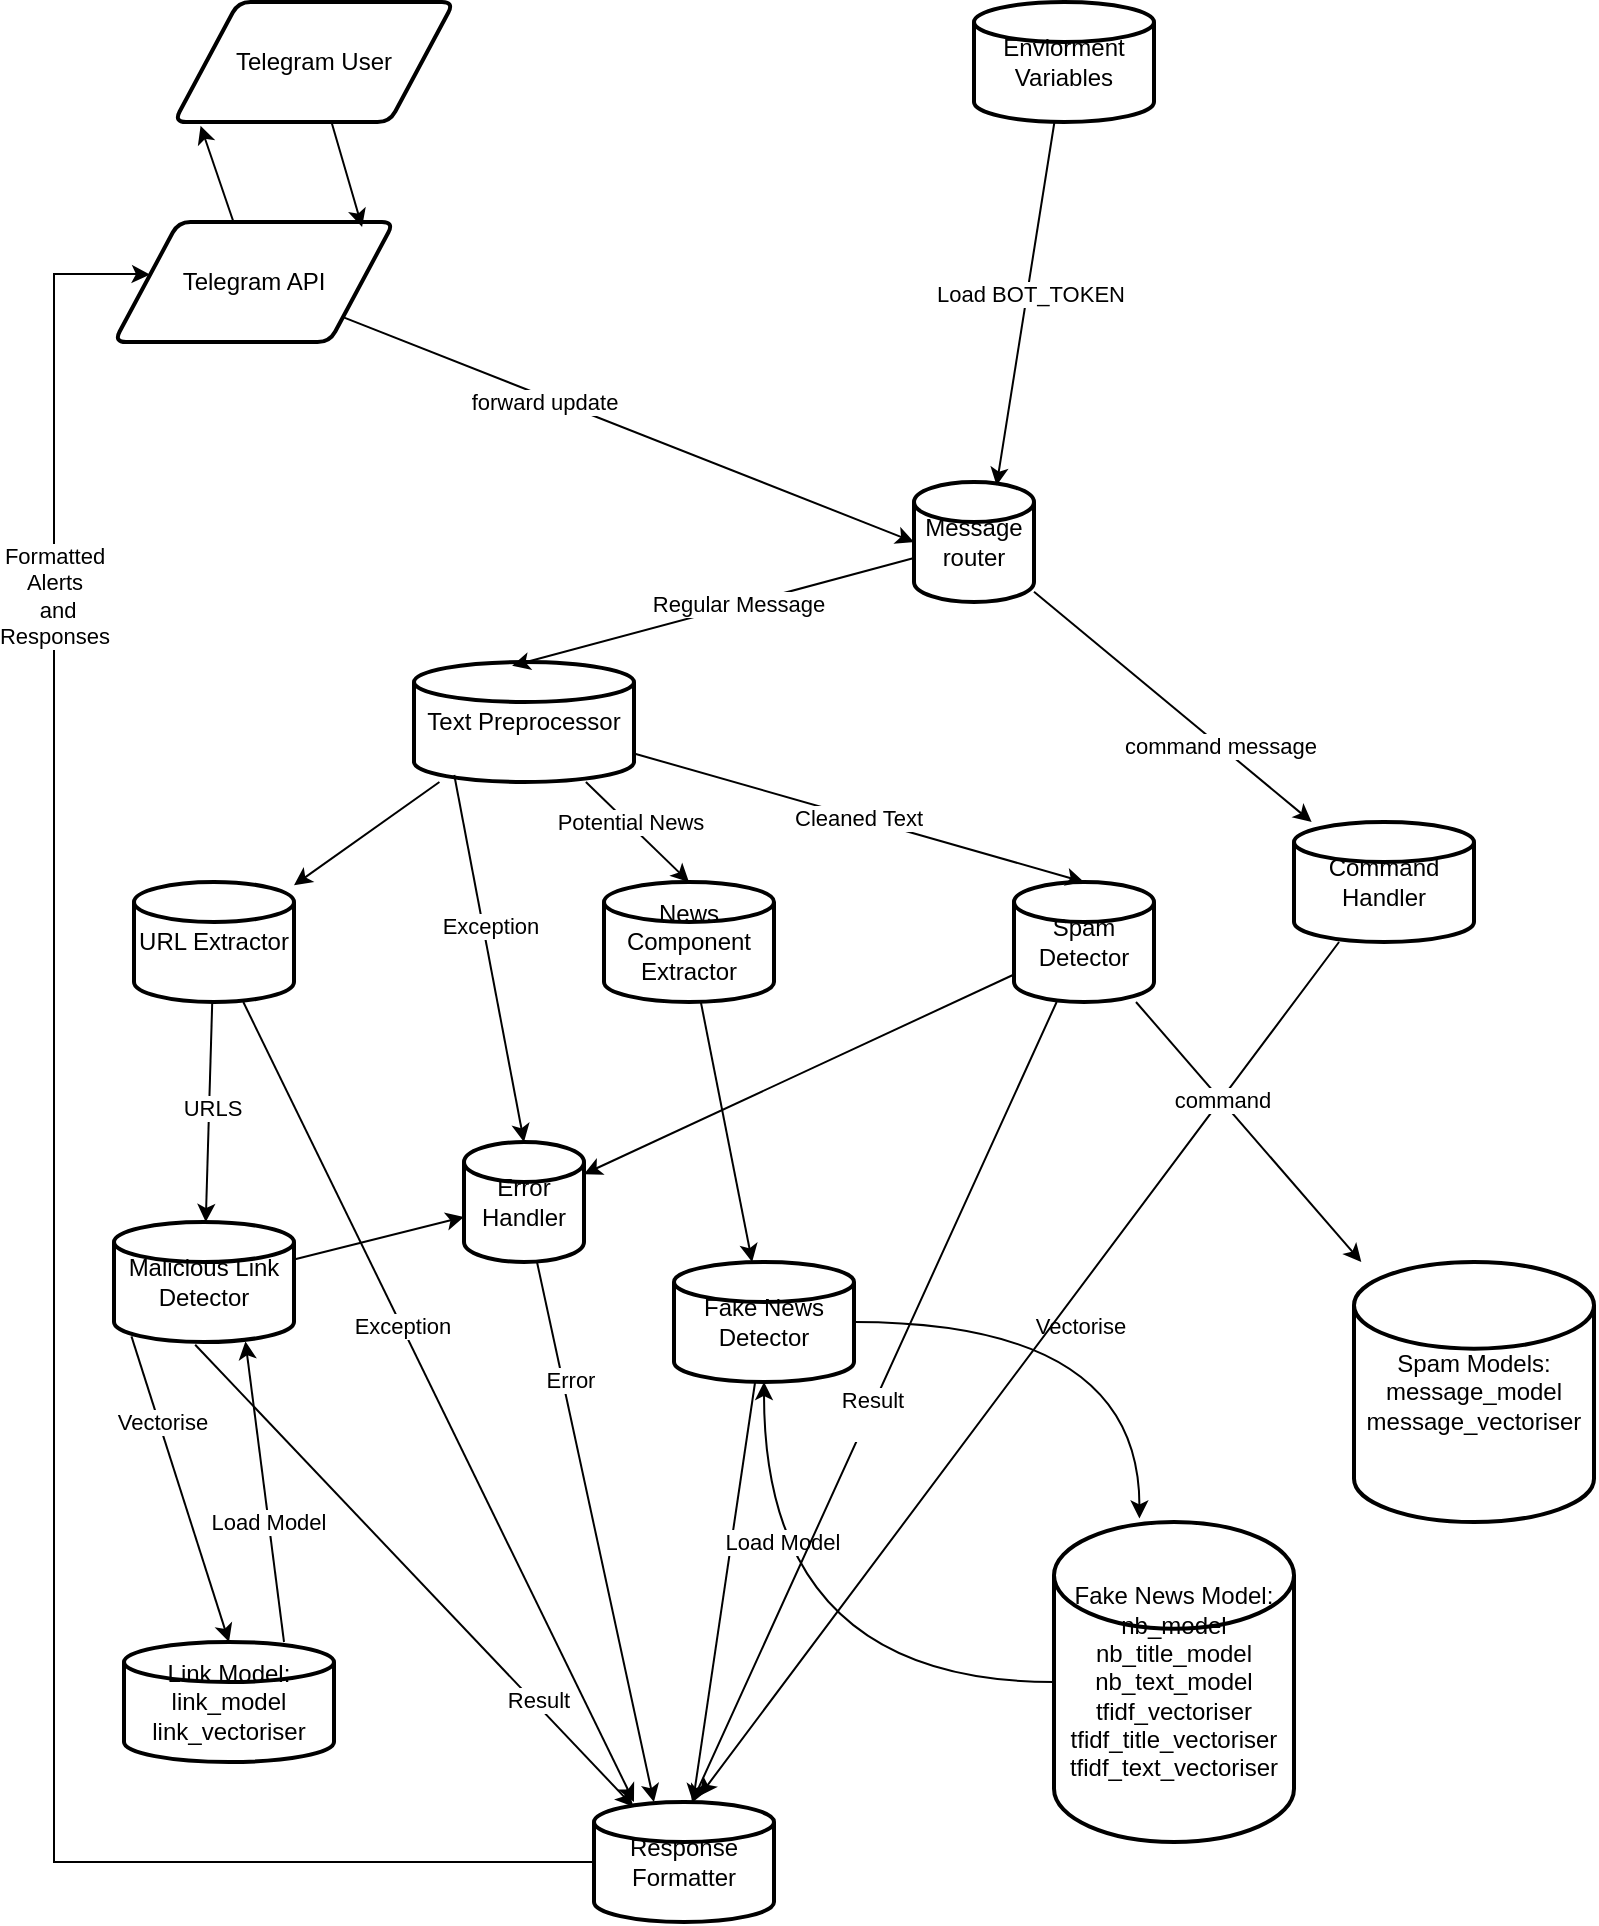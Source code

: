 <mxfile version="26.1.3">
  <diagram name="Page-1" id="yjBLFyxygMRbs6BB0mCO">
    <mxGraphModel dx="824" dy="1314" grid="1" gridSize="10" guides="1" tooltips="1" connect="1" arrows="1" fold="1" page="1" pageScale="1" pageWidth="850" pageHeight="1100" math="0" shadow="0">
      <root>
        <mxCell id="0" />
        <mxCell id="1" parent="0" />
        <mxCell id="bXbe4CzogIyvh0eKeRUK-1" value="&lt;div&gt;Spam Models:&lt;/div&gt;&lt;div&gt;message_model&lt;br&gt;message_vectoriser&lt;/div&gt;" style="strokeWidth=2;html=1;shape=mxgraph.flowchart.database;whiteSpace=wrap;" vertex="1" parent="1">
          <mxGeometry x="680" y="740" width="120" height="130" as="geometry" />
        </mxCell>
        <mxCell id="bXbe4CzogIyvh0eKeRUK-2" value="Telegram User" style="shape=parallelogram;html=1;strokeWidth=2;perimeter=parallelogramPerimeter;whiteSpace=wrap;rounded=1;arcSize=12;size=0.23;" vertex="1" parent="1">
          <mxGeometry x="90" y="110" width="140" height="60" as="geometry" />
        </mxCell>
        <mxCell id="bXbe4CzogIyvh0eKeRUK-19" style="rounded=0;orthogonalLoop=1;jettySize=auto;html=1;entryX=0.095;entryY=1.031;entryDx=0;entryDy=0;entryPerimeter=0;" edge="1" parent="1" source="bXbe4CzogIyvh0eKeRUK-3" target="bXbe4CzogIyvh0eKeRUK-2">
          <mxGeometry relative="1" as="geometry" />
        </mxCell>
        <mxCell id="bXbe4CzogIyvh0eKeRUK-3" value="Telegram API" style="shape=parallelogram;html=1;strokeWidth=2;perimeter=parallelogramPerimeter;whiteSpace=wrap;rounded=1;arcSize=12;size=0.23;" vertex="1" parent="1">
          <mxGeometry x="60" y="220" width="140" height="60" as="geometry" />
        </mxCell>
        <mxCell id="bXbe4CzogIyvh0eKeRUK-4" value="&lt;div&gt;Fake News Model:&lt;/div&gt;&lt;div&gt;nb_model&lt;br&gt;nb_title_model&lt;br&gt;nb_text_model&lt;/div&gt;&lt;div&gt;tfidf_vectoriser&lt;/div&gt;&lt;div&gt;tfidf_title_vectoriser&lt;/div&gt;&lt;div&gt;tfidf_text_vectoriser&lt;/div&gt;" style="strokeWidth=2;html=1;shape=mxgraph.flowchart.database;whiteSpace=wrap;" vertex="1" parent="1">
          <mxGeometry x="530" y="870" width="120" height="160" as="geometry" />
        </mxCell>
        <mxCell id="bXbe4CzogIyvh0eKeRUK-48" style="rounded=0;orthogonalLoop=1;jettySize=auto;html=1;" edge="1" parent="1" source="bXbe4CzogIyvh0eKeRUK-5" target="bXbe4CzogIyvh0eKeRUK-9">
          <mxGeometry relative="1" as="geometry" />
        </mxCell>
        <mxCell id="bXbe4CzogIyvh0eKeRUK-5" value="Fake News Detector" style="strokeWidth=2;html=1;shape=mxgraph.flowchart.database;whiteSpace=wrap;" vertex="1" parent="1">
          <mxGeometry x="340" y="740" width="90" height="60" as="geometry" />
        </mxCell>
        <mxCell id="bXbe4CzogIyvh0eKeRUK-6" value="Command Handler" style="strokeWidth=2;html=1;shape=mxgraph.flowchart.database;whiteSpace=wrap;" vertex="1" parent="1">
          <mxGeometry x="650" y="520" width="90" height="60" as="geometry" />
        </mxCell>
        <mxCell id="bXbe4CzogIyvh0eKeRUK-30" style="rounded=0;orthogonalLoop=1;jettySize=auto;html=1;jumpStyle=arc;" edge="1" parent="1" source="bXbe4CzogIyvh0eKeRUK-7" target="bXbe4CzogIyvh0eKeRUK-10">
          <mxGeometry relative="1" as="geometry" />
        </mxCell>
        <mxCell id="bXbe4CzogIyvh0eKeRUK-45" style="rounded=0;orthogonalLoop=1;jettySize=auto;html=1;jumpStyle=arc;" edge="1" parent="1" source="bXbe4CzogIyvh0eKeRUK-7" target="bXbe4CzogIyvh0eKeRUK-1">
          <mxGeometry relative="1" as="geometry" />
        </mxCell>
        <mxCell id="bXbe4CzogIyvh0eKeRUK-7" value="Spam&lt;br&gt;Detector" style="strokeWidth=2;html=1;shape=mxgraph.flowchart.database;whiteSpace=wrap;" vertex="1" parent="1">
          <mxGeometry x="510" y="550" width="70" height="60" as="geometry" />
        </mxCell>
        <mxCell id="bXbe4CzogIyvh0eKeRUK-29" style="rounded=0;orthogonalLoop=1;jettySize=auto;html=1;" edge="1" parent="1" source="bXbe4CzogIyvh0eKeRUK-8" target="bXbe4CzogIyvh0eKeRUK-5">
          <mxGeometry relative="1" as="geometry" />
        </mxCell>
        <mxCell id="bXbe4CzogIyvh0eKeRUK-8" value="News Component Extractor" style="strokeWidth=2;html=1;shape=mxgraph.flowchart.database;whiteSpace=wrap;" vertex="1" parent="1">
          <mxGeometry x="305" y="550" width="85" height="60" as="geometry" />
        </mxCell>
        <mxCell id="bXbe4CzogIyvh0eKeRUK-9" value="Response Formatter" style="strokeWidth=2;html=1;shape=mxgraph.flowchart.database;whiteSpace=wrap;" vertex="1" parent="1">
          <mxGeometry x="300" y="1010" width="90" height="60" as="geometry" />
        </mxCell>
        <mxCell id="bXbe4CzogIyvh0eKeRUK-10" value="Error&lt;br&gt;Handler" style="strokeWidth=2;html=1;shape=mxgraph.flowchart.database;whiteSpace=wrap;" vertex="1" parent="1">
          <mxGeometry x="235" y="680" width="60" height="60" as="geometry" />
        </mxCell>
        <mxCell id="bXbe4CzogIyvh0eKeRUK-38" style="rounded=0;orthogonalLoop=1;jettySize=auto;html=1;entryX=0.73;entryY=0.995;entryDx=0;entryDy=0;entryPerimeter=0;exitX=0.762;exitY=0;exitDx=0;exitDy=0;exitPerimeter=0;" edge="1" parent="1" source="bXbe4CzogIyvh0eKeRUK-11" target="bXbe4CzogIyvh0eKeRUK-12">
          <mxGeometry relative="1" as="geometry" />
        </mxCell>
        <mxCell id="bXbe4CzogIyvh0eKeRUK-39" value="Load Model" style="edgeLabel;html=1;align=center;verticalAlign=middle;resizable=0;points=[];" vertex="1" connectable="0" parent="bXbe4CzogIyvh0eKeRUK-38">
          <mxGeometry x="-0.192" relative="1" as="geometry">
            <mxPoint as="offset" />
          </mxGeometry>
        </mxCell>
        <mxCell id="bXbe4CzogIyvh0eKeRUK-11" value="&lt;div&gt;Link Model:&lt;/div&gt;&lt;div&gt;link_model&lt;br&gt;link_vectoriser&lt;/div&gt;" style="strokeWidth=2;html=1;shape=mxgraph.flowchart.database;whiteSpace=wrap;" vertex="1" parent="1">
          <mxGeometry x="65" y="930" width="105" height="60" as="geometry" />
        </mxCell>
        <mxCell id="bXbe4CzogIyvh0eKeRUK-32" style="rounded=0;orthogonalLoop=1;jettySize=auto;html=1;" edge="1" parent="1" source="bXbe4CzogIyvh0eKeRUK-12" target="bXbe4CzogIyvh0eKeRUK-10">
          <mxGeometry relative="1" as="geometry" />
        </mxCell>
        <mxCell id="bXbe4CzogIyvh0eKeRUK-12" value="Malicious Link Detector" style="strokeWidth=2;html=1;shape=mxgraph.flowchart.database;whiteSpace=wrap;" vertex="1" parent="1">
          <mxGeometry x="60" y="720" width="90" height="60" as="geometry" />
        </mxCell>
        <mxCell id="bXbe4CzogIyvh0eKeRUK-34" style="rounded=0;orthogonalLoop=1;jettySize=auto;html=1;entryX=0.222;entryY=0;entryDx=0;entryDy=0;entryPerimeter=0;" edge="1" parent="1" source="bXbe4CzogIyvh0eKeRUK-13" target="bXbe4CzogIyvh0eKeRUK-9">
          <mxGeometry relative="1" as="geometry">
            <mxPoint x="230" y="830" as="targetPoint" />
          </mxGeometry>
        </mxCell>
        <mxCell id="bXbe4CzogIyvh0eKeRUK-55" value="Exception" style="edgeLabel;html=1;align=center;verticalAlign=middle;resizable=0;points=[];" vertex="1" connectable="0" parent="bXbe4CzogIyvh0eKeRUK-34">
          <mxGeometry x="-0.191" relative="1" as="geometry">
            <mxPoint as="offset" />
          </mxGeometry>
        </mxCell>
        <mxCell id="bXbe4CzogIyvh0eKeRUK-36" style="rounded=0;orthogonalLoop=1;jettySize=auto;html=1;" edge="1" parent="1" source="bXbe4CzogIyvh0eKeRUK-13" target="bXbe4CzogIyvh0eKeRUK-12">
          <mxGeometry relative="1" as="geometry" />
        </mxCell>
        <mxCell id="bXbe4CzogIyvh0eKeRUK-53" value="URLS" style="edgeLabel;html=1;align=center;verticalAlign=middle;resizable=0;points=[];" vertex="1" connectable="0" parent="bXbe4CzogIyvh0eKeRUK-36">
          <mxGeometry x="-0.041" y="1" relative="1" as="geometry">
            <mxPoint as="offset" />
          </mxGeometry>
        </mxCell>
        <mxCell id="bXbe4CzogIyvh0eKeRUK-13" value="URL Extractor" style="strokeWidth=2;html=1;shape=mxgraph.flowchart.database;whiteSpace=wrap;" vertex="1" parent="1">
          <mxGeometry x="70" y="550" width="80" height="60" as="geometry" />
        </mxCell>
        <mxCell id="bXbe4CzogIyvh0eKeRUK-28" style="rounded=0;orthogonalLoop=1;jettySize=auto;html=1;" edge="1" parent="1" source="bXbe4CzogIyvh0eKeRUK-14" target="bXbe4CzogIyvh0eKeRUK-13">
          <mxGeometry relative="1" as="geometry" />
        </mxCell>
        <mxCell id="bXbe4CzogIyvh0eKeRUK-14" value="Text Preprocessor" style="strokeWidth=2;html=1;shape=mxgraph.flowchart.database;whiteSpace=wrap;" vertex="1" parent="1">
          <mxGeometry x="210" y="440" width="110" height="60" as="geometry" />
        </mxCell>
        <mxCell id="bXbe4CzogIyvh0eKeRUK-49" style="rounded=0;orthogonalLoop=1;jettySize=auto;html=1;" edge="1" parent="1" source="bXbe4CzogIyvh0eKeRUK-15" target="bXbe4CzogIyvh0eKeRUK-6">
          <mxGeometry relative="1" as="geometry" />
        </mxCell>
        <mxCell id="bXbe4CzogIyvh0eKeRUK-59" value="command message" style="edgeLabel;html=1;align=center;verticalAlign=middle;resizable=0;points=[];" vertex="1" connectable="0" parent="bXbe4CzogIyvh0eKeRUK-49">
          <mxGeometry x="0.329" relative="1" as="geometry">
            <mxPoint as="offset" />
          </mxGeometry>
        </mxCell>
        <mxCell id="bXbe4CzogIyvh0eKeRUK-15" value="&lt;div&gt;Message&lt;/div&gt;&lt;div&gt;router&lt;/div&gt;" style="strokeWidth=2;html=1;shape=mxgraph.flowchart.database;whiteSpace=wrap;" vertex="1" parent="1">
          <mxGeometry x="460" y="350" width="60" height="60" as="geometry" />
        </mxCell>
        <mxCell id="bXbe4CzogIyvh0eKeRUK-16" value="Enviorment Variables" style="strokeWidth=2;html=1;shape=mxgraph.flowchart.database;whiteSpace=wrap;" vertex="1" parent="1">
          <mxGeometry x="490" y="110" width="90" height="60" as="geometry" />
        </mxCell>
        <mxCell id="bXbe4CzogIyvh0eKeRUK-18" style="rounded=0;orthogonalLoop=1;jettySize=auto;html=1;entryX=0.886;entryY=0.042;entryDx=0;entryDy=0;entryPerimeter=0;" edge="1" parent="1" source="bXbe4CzogIyvh0eKeRUK-2" target="bXbe4CzogIyvh0eKeRUK-3">
          <mxGeometry relative="1" as="geometry" />
        </mxCell>
        <mxCell id="bXbe4CzogIyvh0eKeRUK-20" style="rounded=0;orthogonalLoop=1;jettySize=auto;html=1;entryX=0;entryY=0.5;entryDx=0;entryDy=0;entryPerimeter=0;" edge="1" parent="1" source="bXbe4CzogIyvh0eKeRUK-3" target="bXbe4CzogIyvh0eKeRUK-15">
          <mxGeometry relative="1" as="geometry" />
        </mxCell>
        <mxCell id="bXbe4CzogIyvh0eKeRUK-22" value="&lt;div&gt;forward update&lt;/div&gt;" style="edgeLabel;html=1;align=center;verticalAlign=middle;resizable=0;points=[];" vertex="1" connectable="0" parent="bXbe4CzogIyvh0eKeRUK-20">
          <mxGeometry x="-0.289" y="-2" relative="1" as="geometry">
            <mxPoint as="offset" />
          </mxGeometry>
        </mxCell>
        <mxCell id="bXbe4CzogIyvh0eKeRUK-21" style="rounded=0;orthogonalLoop=1;jettySize=auto;html=1;entryX=0.688;entryY=0.029;entryDx=0;entryDy=0;entryPerimeter=0;" edge="1" parent="1" source="bXbe4CzogIyvh0eKeRUK-16" target="bXbe4CzogIyvh0eKeRUK-15">
          <mxGeometry relative="1" as="geometry" />
        </mxCell>
        <mxCell id="bXbe4CzogIyvh0eKeRUK-23" value="Load BOT_TOKEN" style="edgeLabel;html=1;align=center;verticalAlign=middle;resizable=0;points=[];" vertex="1" connectable="0" parent="bXbe4CzogIyvh0eKeRUK-21">
          <mxGeometry x="-0.057" y="1" relative="1" as="geometry">
            <mxPoint as="offset" />
          </mxGeometry>
        </mxCell>
        <mxCell id="bXbe4CzogIyvh0eKeRUK-24" style="rounded=0;orthogonalLoop=1;jettySize=auto;html=1;entryX=0.446;entryY=0.032;entryDx=0;entryDy=0;entryPerimeter=0;" edge="1" parent="1" source="bXbe4CzogIyvh0eKeRUK-15" target="bXbe4CzogIyvh0eKeRUK-14">
          <mxGeometry relative="1" as="geometry" />
        </mxCell>
        <mxCell id="bXbe4CzogIyvh0eKeRUK-25" value="Regular Message" style="edgeLabel;html=1;align=center;verticalAlign=middle;resizable=0;points=[];" vertex="1" connectable="0" parent="bXbe4CzogIyvh0eKeRUK-24">
          <mxGeometry x="-0.119" y="-1" relative="1" as="geometry">
            <mxPoint as="offset" />
          </mxGeometry>
        </mxCell>
        <mxCell id="bXbe4CzogIyvh0eKeRUK-26" style="rounded=0;orthogonalLoop=1;jettySize=auto;html=1;entryX=0.5;entryY=0;entryDx=0;entryDy=0;entryPerimeter=0;" edge="1" parent="1" source="bXbe4CzogIyvh0eKeRUK-14" target="bXbe4CzogIyvh0eKeRUK-8">
          <mxGeometry relative="1" as="geometry" />
        </mxCell>
        <mxCell id="bXbe4CzogIyvh0eKeRUK-52" value="Potential News" style="edgeLabel;html=1;align=center;verticalAlign=middle;resizable=0;points=[];" vertex="1" connectable="0" parent="bXbe4CzogIyvh0eKeRUK-26">
          <mxGeometry x="-0.178" y="1" relative="1" as="geometry">
            <mxPoint as="offset" />
          </mxGeometry>
        </mxCell>
        <mxCell id="bXbe4CzogIyvh0eKeRUK-27" value="Cleaned Text" style="rounded=0;orthogonalLoop=1;jettySize=auto;html=1;entryX=0.5;entryY=0;entryDx=0;entryDy=0;entryPerimeter=0;" edge="1" parent="1" source="bXbe4CzogIyvh0eKeRUK-14" target="bXbe4CzogIyvh0eKeRUK-7">
          <mxGeometry relative="1" as="geometry" />
        </mxCell>
        <mxCell id="bXbe4CzogIyvh0eKeRUK-31" style="rounded=0;orthogonalLoop=1;jettySize=auto;html=1;entryX=0.5;entryY=0;entryDx=0;entryDy=0;entryPerimeter=0;exitX=0.183;exitY=0.942;exitDx=0;exitDy=0;exitPerimeter=0;" edge="1" parent="1" source="bXbe4CzogIyvh0eKeRUK-14" target="bXbe4CzogIyvh0eKeRUK-10">
          <mxGeometry relative="1" as="geometry" />
        </mxCell>
        <mxCell id="bXbe4CzogIyvh0eKeRUK-54" value="Exception" style="edgeLabel;html=1;align=center;verticalAlign=middle;resizable=0;points=[];" vertex="1" connectable="0" parent="bXbe4CzogIyvh0eKeRUK-31">
          <mxGeometry x="-0.175" y="3" relative="1" as="geometry">
            <mxPoint as="offset" />
          </mxGeometry>
        </mxCell>
        <mxCell id="bXbe4CzogIyvh0eKeRUK-37" style="rounded=0;orthogonalLoop=1;jettySize=auto;html=1;entryX=0.5;entryY=0;entryDx=0;entryDy=0;entryPerimeter=0;exitX=0.097;exitY=0.953;exitDx=0;exitDy=0;exitPerimeter=0;" edge="1" parent="1" source="bXbe4CzogIyvh0eKeRUK-12" target="bXbe4CzogIyvh0eKeRUK-11">
          <mxGeometry relative="1" as="geometry" />
        </mxCell>
        <mxCell id="bXbe4CzogIyvh0eKeRUK-40" value="Vectorise" style="edgeLabel;html=1;align=center;verticalAlign=middle;resizable=0;points=[];" vertex="1" connectable="0" parent="bXbe4CzogIyvh0eKeRUK-37">
          <mxGeometry x="-0.435" y="1" relative="1" as="geometry">
            <mxPoint as="offset" />
          </mxGeometry>
        </mxCell>
        <mxCell id="bXbe4CzogIyvh0eKeRUK-41" style="rounded=0;orthogonalLoop=1;jettySize=auto;html=1;entryX=0.219;entryY=0.038;entryDx=0;entryDy=0;entryPerimeter=0;exitX=0.451;exitY=1.023;exitDx=0;exitDy=0;exitPerimeter=0;" edge="1" parent="1" source="bXbe4CzogIyvh0eKeRUK-12" target="bXbe4CzogIyvh0eKeRUK-9">
          <mxGeometry relative="1" as="geometry" />
        </mxCell>
        <mxCell id="bXbe4CzogIyvh0eKeRUK-42" value="Result" style="edgeLabel;html=1;align=center;verticalAlign=middle;resizable=0;points=[];" vertex="1" connectable="0" parent="bXbe4CzogIyvh0eKeRUK-41">
          <mxGeometry x="0.55" y="2" relative="1" as="geometry">
            <mxPoint as="offset" />
          </mxGeometry>
        </mxCell>
        <mxCell id="bXbe4CzogIyvh0eKeRUK-43" style="edgeStyle=orthogonalEdgeStyle;rounded=0;orthogonalLoop=1;jettySize=auto;html=1;entryX=0.356;entryY=-0.011;entryDx=0;entryDy=0;entryPerimeter=0;curved=1;exitX=1;exitY=0.5;exitDx=0;exitDy=0;exitPerimeter=0;" edge="1" parent="1" source="bXbe4CzogIyvh0eKeRUK-5" target="bXbe4CzogIyvh0eKeRUK-4">
          <mxGeometry relative="1" as="geometry" />
        </mxCell>
        <mxCell id="bXbe4CzogIyvh0eKeRUK-57" value="Vectorise" style="edgeLabel;html=1;align=center;verticalAlign=middle;resizable=0;points=[];" vertex="1" connectable="0" parent="bXbe4CzogIyvh0eKeRUK-43">
          <mxGeometry x="0.197" y="-30" relative="1" as="geometry">
            <mxPoint as="offset" />
          </mxGeometry>
        </mxCell>
        <mxCell id="bXbe4CzogIyvh0eKeRUK-44" style="edgeStyle=orthogonalEdgeStyle;rounded=0;orthogonalLoop=1;jettySize=auto;html=1;entryX=0.5;entryY=1;entryDx=0;entryDy=0;entryPerimeter=0;curved=1;exitX=0;exitY=0.5;exitDx=0;exitDy=0;exitPerimeter=0;" edge="1" parent="1" source="bXbe4CzogIyvh0eKeRUK-4" target="bXbe4CzogIyvh0eKeRUK-5">
          <mxGeometry relative="1" as="geometry" />
        </mxCell>
        <mxCell id="bXbe4CzogIyvh0eKeRUK-58" value="Load Model" style="edgeLabel;html=1;align=center;verticalAlign=middle;resizable=0;points=[];" vertex="1" connectable="0" parent="bXbe4CzogIyvh0eKeRUK-44">
          <mxGeometry x="0.456" y="-9" relative="1" as="geometry">
            <mxPoint as="offset" />
          </mxGeometry>
        </mxCell>
        <mxCell id="bXbe4CzogIyvh0eKeRUK-47" style="rounded=0;orthogonalLoop=1;jettySize=auto;html=1;entryX=0.543;entryY=0.008;entryDx=0;entryDy=0;entryPerimeter=0;jumpStyle=arc;" edge="1" parent="1" source="bXbe4CzogIyvh0eKeRUK-7" target="bXbe4CzogIyvh0eKeRUK-9">
          <mxGeometry relative="1" as="geometry" />
        </mxCell>
        <mxCell id="bXbe4CzogIyvh0eKeRUK-56" value="&lt;div&gt;Result&lt;/div&gt;&lt;div&gt;&lt;br&gt;&lt;/div&gt;" style="edgeLabel;html=1;align=center;verticalAlign=middle;resizable=0;points=[];" vertex="1" connectable="0" parent="bXbe4CzogIyvh0eKeRUK-47">
          <mxGeometry x="0.026" y="1" relative="1" as="geometry">
            <mxPoint as="offset" />
          </mxGeometry>
        </mxCell>
        <mxCell id="bXbe4CzogIyvh0eKeRUK-50" style="rounded=0;orthogonalLoop=1;jettySize=auto;html=1;entryX=0.586;entryY=-0.05;entryDx=0;entryDy=0;entryPerimeter=0;jumpStyle=arc;" edge="1" parent="1" source="bXbe4CzogIyvh0eKeRUK-6" target="bXbe4CzogIyvh0eKeRUK-9">
          <mxGeometry relative="1" as="geometry" />
        </mxCell>
        <mxCell id="bXbe4CzogIyvh0eKeRUK-51" value="command" style="edgeLabel;html=1;align=center;verticalAlign=middle;resizable=0;points=[];" vertex="1" connectable="0" parent="bXbe4CzogIyvh0eKeRUK-50">
          <mxGeometry x="-0.632" relative="1" as="geometry">
            <mxPoint as="offset" />
          </mxGeometry>
        </mxCell>
        <mxCell id="bXbe4CzogIyvh0eKeRUK-60" style="rounded=0;orthogonalLoop=1;jettySize=auto;html=1;entryX=0.333;entryY=0;entryDx=0;entryDy=0;entryPerimeter=0;jumpStyle=arc;" edge="1" parent="1" source="bXbe4CzogIyvh0eKeRUK-10" target="bXbe4CzogIyvh0eKeRUK-9">
          <mxGeometry relative="1" as="geometry" />
        </mxCell>
        <mxCell id="bXbe4CzogIyvh0eKeRUK-61" value="Error" style="edgeLabel;html=1;align=center;verticalAlign=middle;resizable=0;points=[];" vertex="1" connectable="0" parent="bXbe4CzogIyvh0eKeRUK-60">
          <mxGeometry x="-0.56" y="3" relative="1" as="geometry">
            <mxPoint as="offset" />
          </mxGeometry>
        </mxCell>
        <mxCell id="bXbe4CzogIyvh0eKeRUK-62" style="edgeStyle=orthogonalEdgeStyle;rounded=0;orthogonalLoop=1;jettySize=auto;html=1;entryX=0.128;entryY=0.438;entryDx=0;entryDy=0;entryPerimeter=0;" edge="1" parent="1" source="bXbe4CzogIyvh0eKeRUK-9" target="bXbe4CzogIyvh0eKeRUK-3">
          <mxGeometry relative="1" as="geometry">
            <Array as="points">
              <mxPoint x="30" y="1040" />
              <mxPoint x="30" y="246" />
              <mxPoint x="70" y="246" />
            </Array>
          </mxGeometry>
        </mxCell>
        <mxCell id="bXbe4CzogIyvh0eKeRUK-63" value="Formatted&lt;br&gt;Alerts&lt;br&gt;&amp;nbsp;and &lt;br&gt;Responses" style="edgeLabel;html=1;align=center;verticalAlign=middle;resizable=0;points=[];" vertex="1" connectable="0" parent="bXbe4CzogIyvh0eKeRUK-62">
          <mxGeometry x="0.625" relative="1" as="geometry">
            <mxPoint as="offset" />
          </mxGeometry>
        </mxCell>
      </root>
    </mxGraphModel>
  </diagram>
</mxfile>
